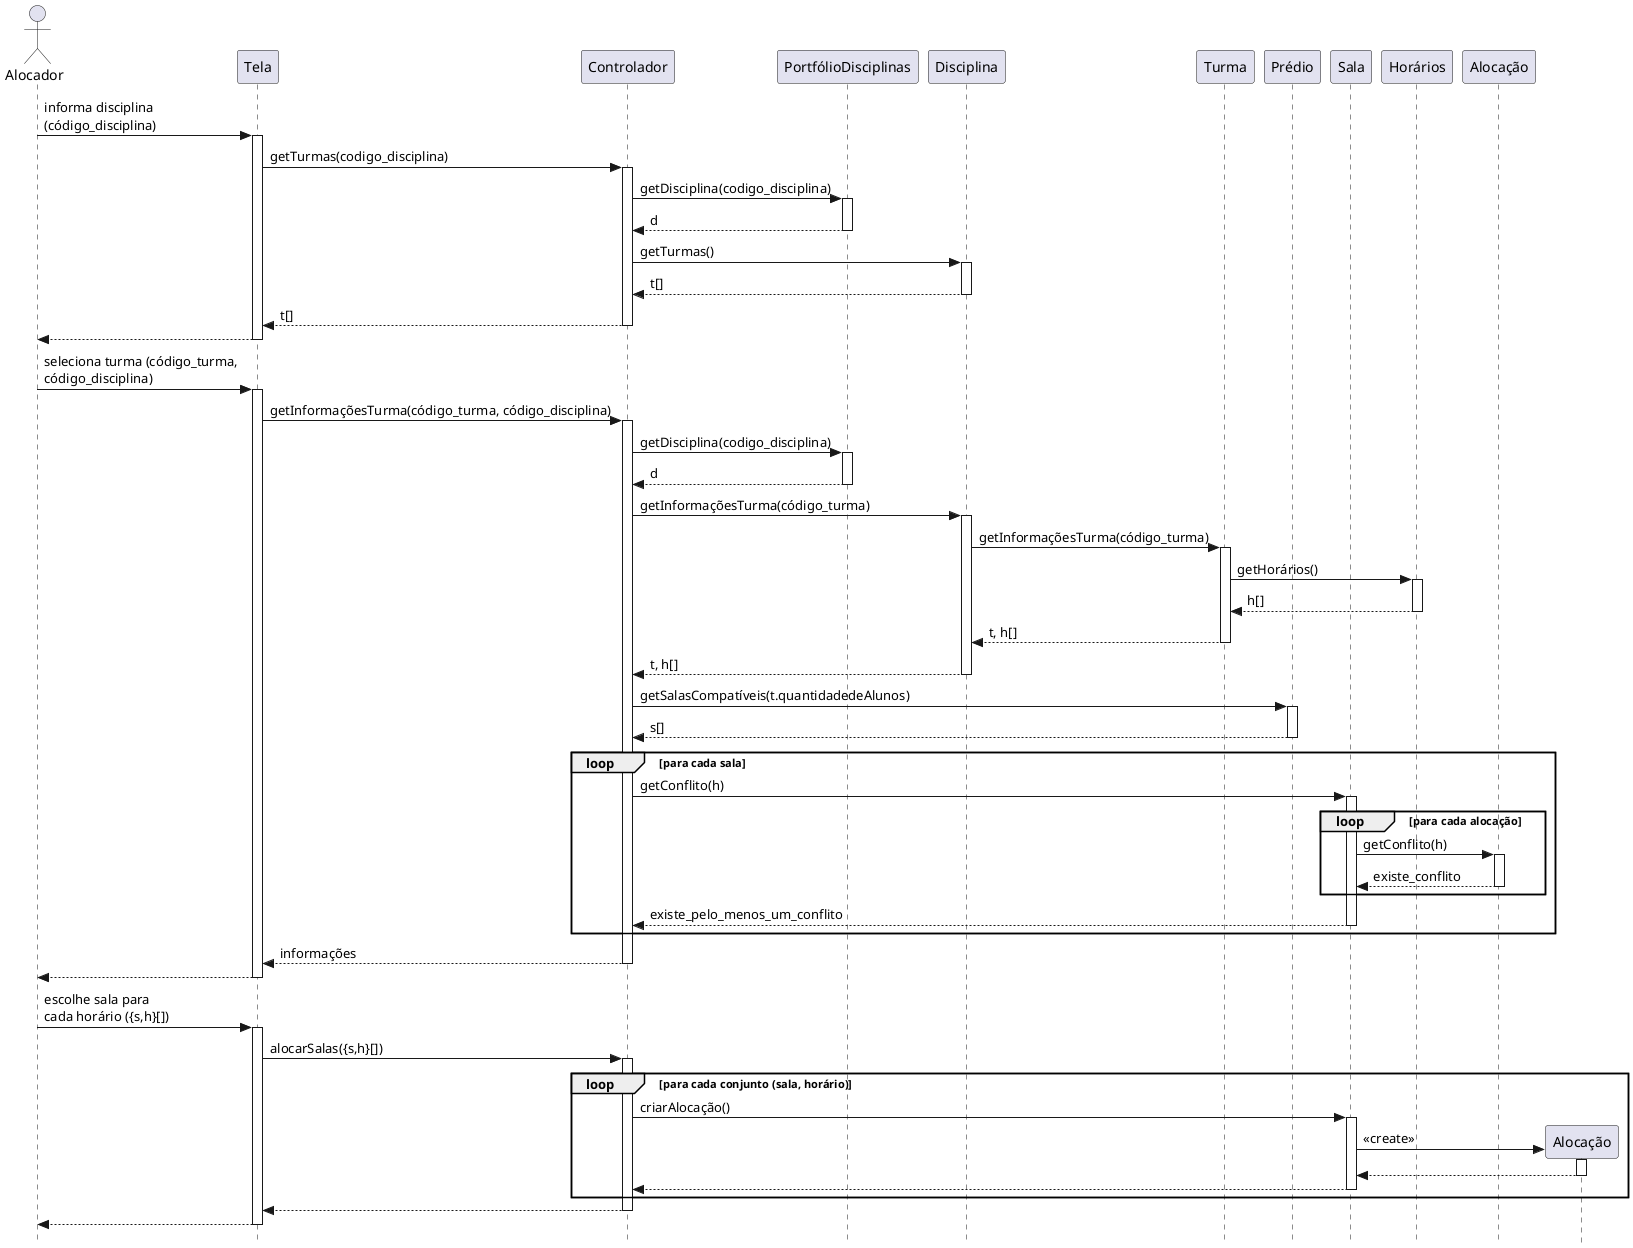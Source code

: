 @startuml Sequencia
skinparam style strictuml
autoactivate on

actor Alocador
participant Tela as t
participant Controlador as c
participant PortfólioDisciplinas as pd
participant "Disciplina" as d
participant Turma as tu
participant Prédio as p
participant Sala as s
participant Horários as h
participant Alocação as a
participant Alocação as a2

Alocador -> t : informa disciplina \n(código_disciplina)
    t -> c : getTurmas(codigo_disciplina)
        c -> pd : getDisciplina(codigo_disciplina)
        return d
            c -> d : getTurmas()
            return t[]
        return t[]
    return 

Alocador -> t : seleciona turma (código_turma, \ncódigo_disciplina)
    t -> c : getInformaçõesTurma(código_turma, código_disciplina)
        c -> pd : getDisciplina(codigo_disciplina)
        return d
       
        c -> d : getInformaçõesTurma(código_turma)
        d -> tu : getInformaçõesTurma(código_turma)
        tu -> h : getHorários()
        return h[]
    return t, h[]
        
        return t, h[]
    c -> p : getSalasCompatíveis(t.quantidadedeAlunos)
    return s[]
    loop para cada sala
        c -> s : getConflito(h)
        loop para cada alocação
            s -> a : getConflito(h)
            return existe_conflito
        end
        return existe_pelo_menos_um_conflito
    end
    
return informações
return 


Alocador -> t : escolhe sala para \ncada horário ({s,h}[])
    t -> c : alocarSalas({s,h}[])
    loop para cada conjunto (sala, horário)
        c -> s : criarAlocação()
        create a2
        s -> a2 : << create >>
        return
    return
    end
return 
return
    
@enduml